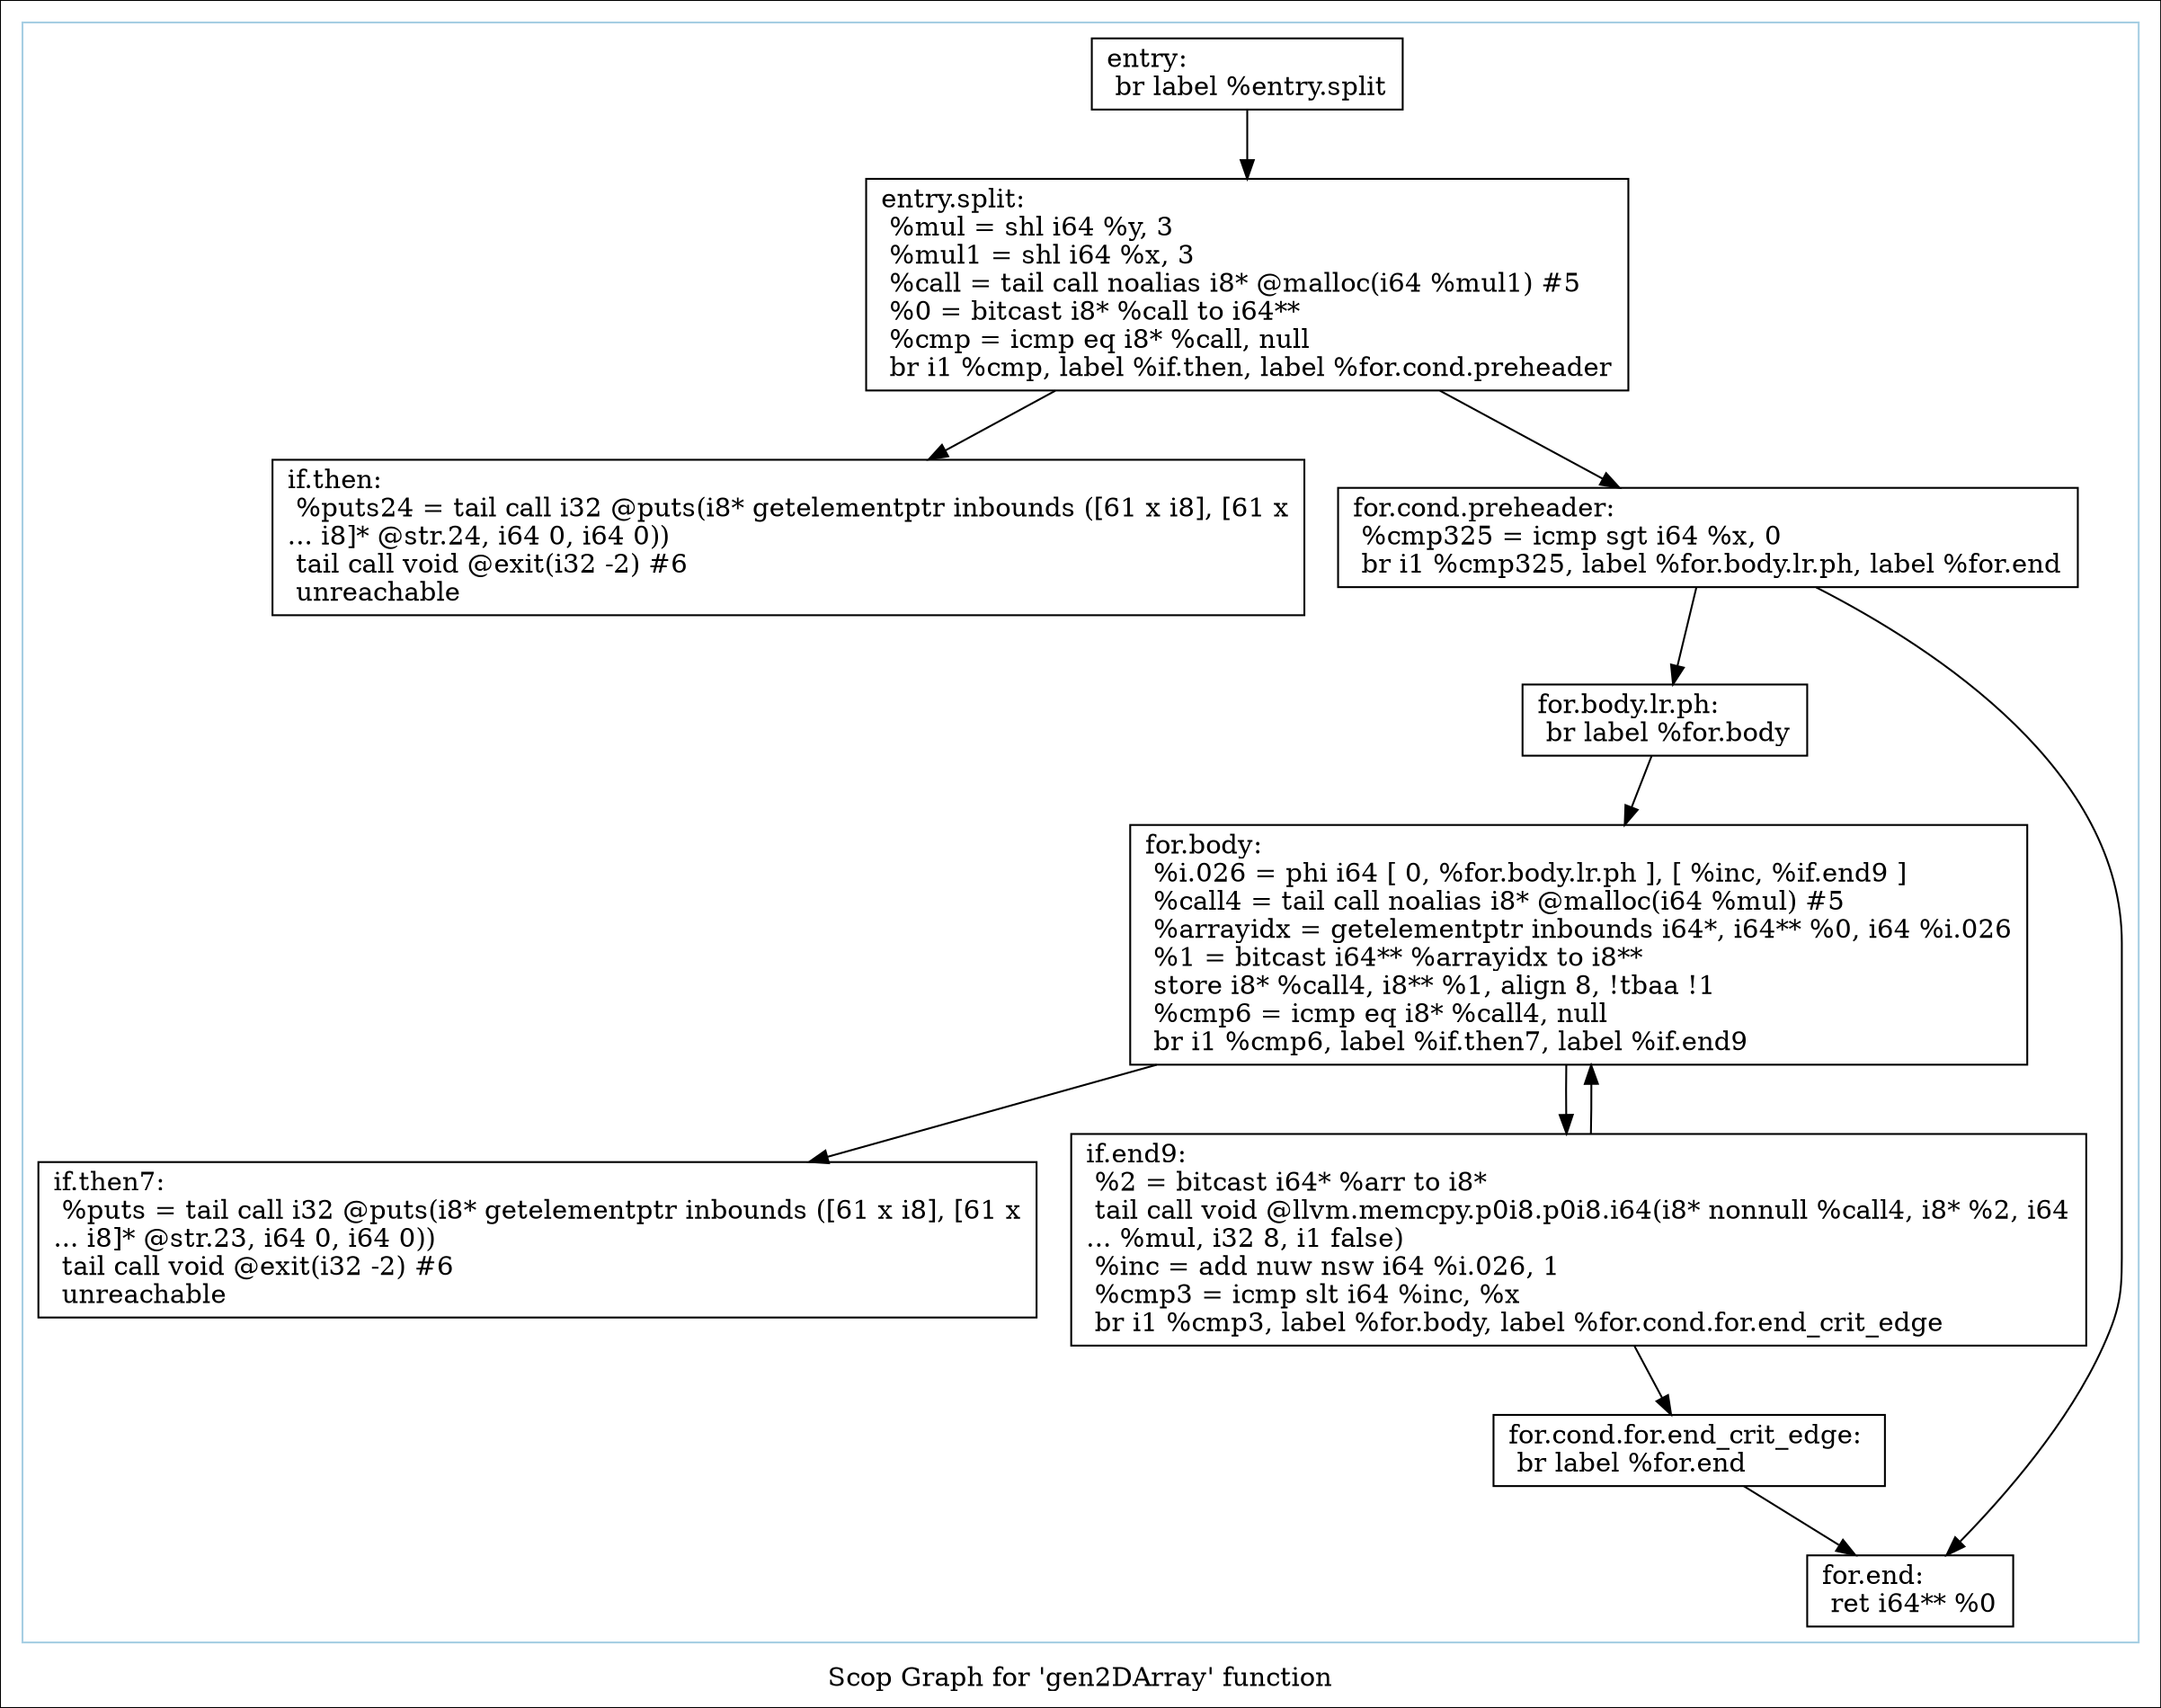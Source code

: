 digraph "Scop Graph for 'gen2DArray' function" {
	label="Scop Graph for 'gen2DArray' function";

	Node0x8f654f0 [shape=record,label="{entry:\l  br label %entry.split\l}"];
	Node0x8f654f0 -> Node0x8fc9ce0;
	Node0x8fc9ce0 [shape=record,label="{entry.split:                                      \l  %mul = shl i64 %y, 3\l  %mul1 = shl i64 %x, 3\l  %call = tail call noalias i8* @malloc(i64 %mul1) #5\l  %0 = bitcast i8* %call to i64**\l  %cmp = icmp eq i8* %call, null\l  br i1 %cmp, label %if.then, label %for.cond.preheader\l}"];
	Node0x8fc9ce0 -> Node0x8ff3800;
	Node0x8fc9ce0 -> Node0x8f85d90;
	Node0x8ff3800 [shape=record,label="{if.then:                                          \l  %puts24 = tail call i32 @puts(i8* getelementptr inbounds ([61 x i8], [61 x\l... i8]* @str.24, i64 0, i64 0))\l  tail call void @exit(i32 -2) #6\l  unreachable\l}"];
	Node0x8f85d90 [shape=record,label="{for.cond.preheader:                               \l  %cmp325 = icmp sgt i64 %x, 0\l  br i1 %cmp325, label %for.body.lr.ph, label %for.end\l}"];
	Node0x8f85d90 -> Node0x9070f90;
	Node0x8f85d90 -> Node0x8fda9a0;
	Node0x9070f90 [shape=record,label="{for.body.lr.ph:                                   \l  br label %for.body\l}"];
	Node0x9070f90 -> Node0x8ff1ec0;
	Node0x8ff1ec0 [shape=record,label="{for.body:                                         \l  %i.026 = phi i64 [ 0, %for.body.lr.ph ], [ %inc, %if.end9 ]\l  %call4 = tail call noalias i8* @malloc(i64 %mul) #5\l  %arrayidx = getelementptr inbounds i64*, i64** %0, i64 %i.026\l  %1 = bitcast i64** %arrayidx to i8**\l  store i8* %call4, i8** %1, align 8, !tbaa !1\l  %cmp6 = icmp eq i8* %call4, null\l  br i1 %cmp6, label %if.then7, label %if.end9\l}"];
	Node0x8ff1ec0 -> Node0x8fead40;
	Node0x8ff1ec0 -> Node0x8e22b30;
	Node0x8fead40 [shape=record,label="{if.then7:                                         \l  %puts = tail call i32 @puts(i8* getelementptr inbounds ([61 x i8], [61 x\l... i8]* @str.23, i64 0, i64 0))\l  tail call void @exit(i32 -2) #6\l  unreachable\l}"];
	Node0x8e22b30 [shape=record,label="{if.end9:                                          \l  %2 = bitcast i64* %arr to i8*\l  tail call void @llvm.memcpy.p0i8.p0i8.i64(i8* nonnull %call4, i8* %2, i64\l... %mul, i32 8, i1 false)\l  %inc = add nuw nsw i64 %i.026, 1\l  %cmp3 = icmp slt i64 %inc, %x\l  br i1 %cmp3, label %for.body, label %for.cond.for.end_crit_edge\l}"];
	Node0x8e22b30 -> Node0x8ff1ec0;
	Node0x8e22b30 -> Node0x8fdaf30;
	Node0x8fdaf30 [shape=record,label="{for.cond.for.end_crit_edge:                       \l  br label %for.end\l}"];
	Node0x8fdaf30 -> Node0x8fda9a0;
	Node0x8fda9a0 [shape=record,label="{for.end:                                          \l  ret i64** %0\l}"];
	colorscheme = "paired12"
        subgraph cluster_0x8f7e790 {
          label = "";
          style = solid;
          color = 1
          Node0x8f654f0;
          Node0x8fc9ce0;
          Node0x8ff3800;
          Node0x8f85d90;
          Node0x9070f90;
          Node0x8ff1ec0;
          Node0x8fead40;
          Node0x8e22b30;
          Node0x8fdaf30;
          Node0x8fda9a0;
        }
}

